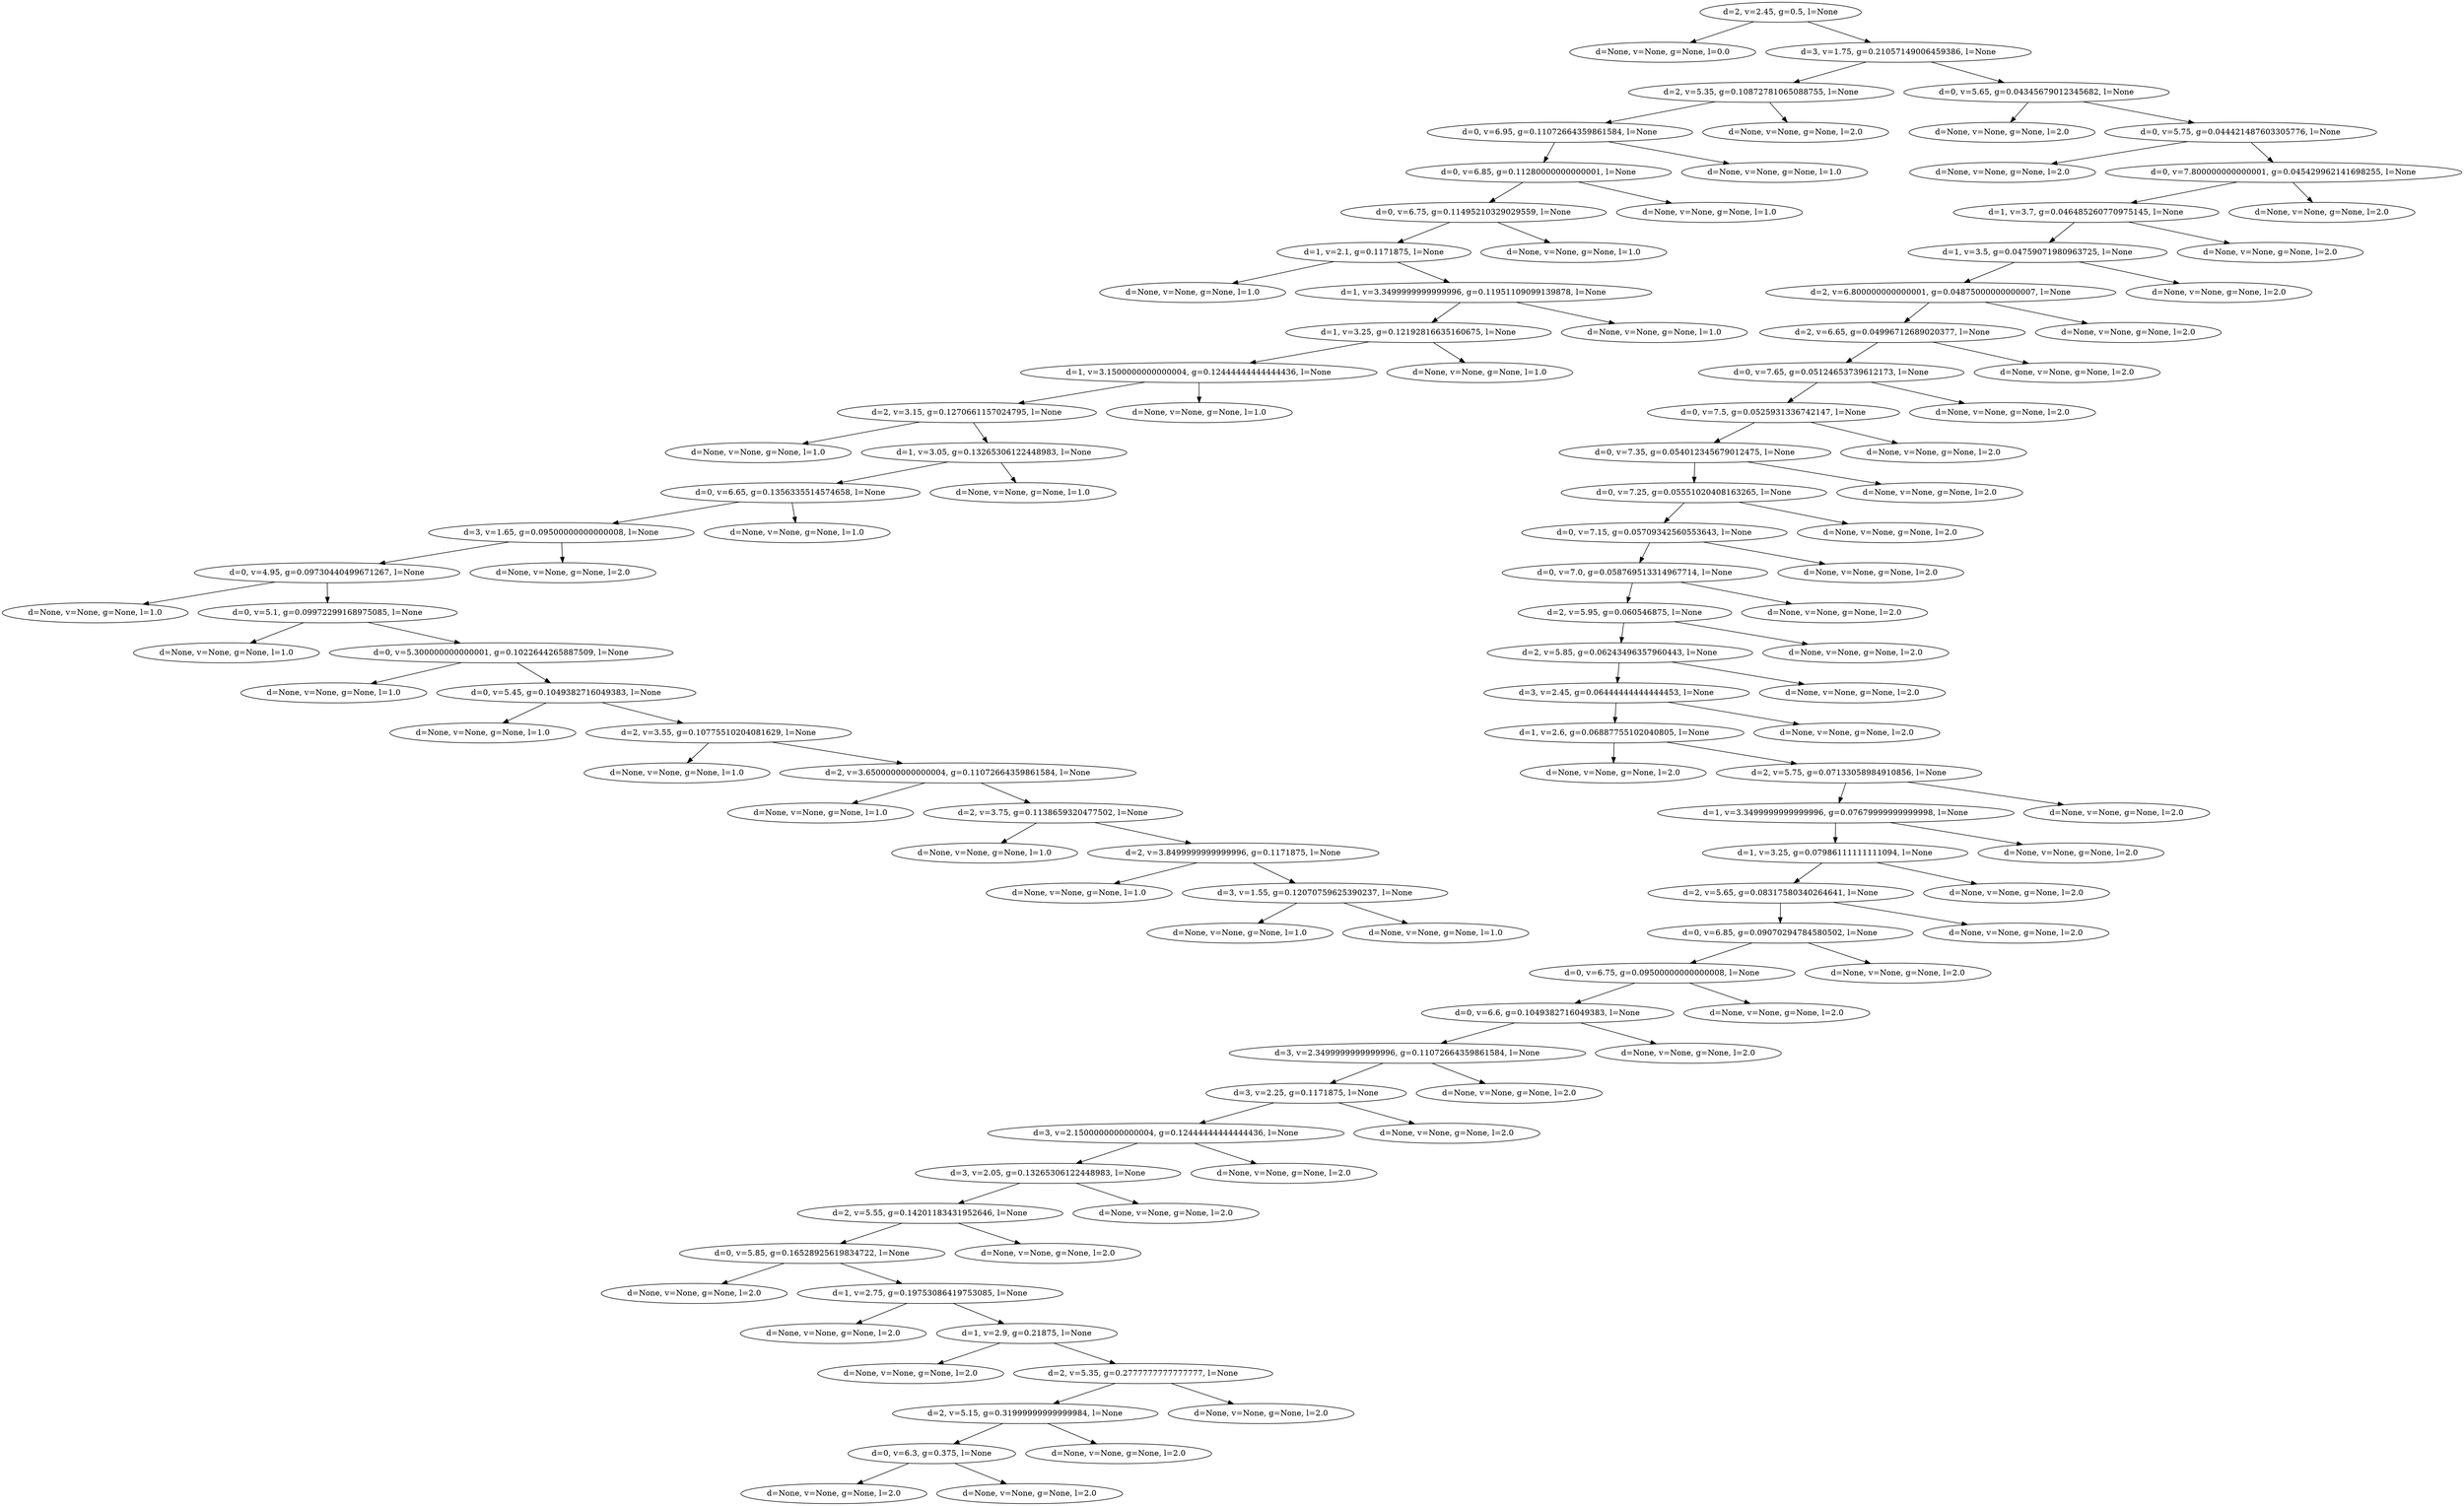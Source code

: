 digraph {4644476072 [label="d=2, v=2.45, g=0.5, l=None"]
4526933552 [label="d=None, v=None, g=None, l=0.0"]
"4644476072" -> "4526933552" 
4526933552 [label="d=None, v=None, g=None, l=0.0"]
4641816080 [label="d=3, v=1.75, g=0.21057149006459386, l=None"]
"4644476072" -> "4641816080" 
4641816080 [label="d=3, v=1.75, g=0.21057149006459386, l=None"]
4641812888 [label="d=2, v=5.35, g=0.10872781065088755, l=None"]
"4641816080" -> "4641812888" 
4641812888 [label="d=2, v=5.35, g=0.10872781065088755, l=None"]
4641813560 [label="d=0, v=6.95, g=0.11072664359861584, l=None"]
"4641812888" -> "4641813560" 
4641813560 [label="d=0, v=6.95, g=0.11072664359861584, l=None"]
4641812944 [label="d=0, v=6.85, g=0.11280000000000001, l=None"]
"4641813560" -> "4641812944" 
4641812944 [label="d=0, v=6.85, g=0.11280000000000001, l=None"]
4641814344 [label="d=0, v=6.75, g=0.11495210329029559, l=None"]
"4641812944" -> "4641814344" 
4641814344 [label="d=0, v=6.75, g=0.11495210329029559, l=None"]
4644560288 [label="d=1, v=2.1, g=0.1171875, l=None"]
"4641814344" -> "4644560288" 
4644560288 [label="d=1, v=2.1, g=0.1171875, l=None"]
4644560344 [label="d=None, v=None, g=None, l=1.0"]
"4644560288" -> "4644560344" 
4644560344 [label="d=None, v=None, g=None, l=1.0"]
4644560400 [label="d=1, v=3.3499999999999996, g=0.11951109099139878, l=None"]
"4644560288" -> "4644560400" 
4644560400 [label="d=1, v=3.3499999999999996, g=0.11951109099139878, l=None"]
4644560456 [label="d=1, v=3.25, g=0.12192816635160675, l=None"]
"4644560400" -> "4644560456" 
4644560456 [label="d=1, v=3.25, g=0.12192816635160675, l=None"]
4644560512 [label="d=1, v=3.1500000000000004, g=0.12444444444444436, l=None"]
"4644560456" -> "4644560512" 
4644560512 [label="d=1, v=3.1500000000000004, g=0.12444444444444436, l=None"]
4644560568 [label="d=2, v=3.15, g=0.1270661157024795, l=None"]
"4644560512" -> "4644560568" 
4644560568 [label="d=2, v=3.15, g=0.1270661157024795, l=None"]
4644560624 [label="d=None, v=None, g=None, l=1.0"]
"4644560568" -> "4644560624" 
4644560624 [label="d=None, v=None, g=None, l=1.0"]
4644560680 [label="d=1, v=3.05, g=0.13265306122448983, l=None"]
"4644560568" -> "4644560680" 
4644560680 [label="d=1, v=3.05, g=0.13265306122448983, l=None"]
4644560736 [label="d=0, v=6.65, g=0.1356335514574658, l=None"]
"4644560680" -> "4644560736" 
4644560736 [label="d=0, v=6.65, g=0.1356335514574658, l=None"]
4644560792 [label="d=3, v=1.65, g=0.09500000000000008, l=None"]
"4644560736" -> "4644560792" 
4644560792 [label="d=3, v=1.65, g=0.09500000000000008, l=None"]
4644560848 [label="d=0, v=4.95, g=0.09730440499671267, l=None"]
"4644560792" -> "4644560848" 
4644560848 [label="d=0, v=4.95, g=0.09730440499671267, l=None"]
4644589640 [label="d=None, v=None, g=None, l=1.0"]
"4644560848" -> "4644589640" 
4644589640 [label="d=None, v=None, g=None, l=1.0"]
4644589696 [label="d=0, v=5.1, g=0.09972299168975085, l=None"]
"4644560848" -> "4644589696" 
4644589696 [label="d=0, v=5.1, g=0.09972299168975085, l=None"]
4644589752 [label="d=None, v=None, g=None, l=1.0"]
"4644589696" -> "4644589752" 
4644589752 [label="d=None, v=None, g=None, l=1.0"]
4644589808 [label="d=0, v=5.300000000000001, g=0.1022644265887509, l=None"]
"4644589696" -> "4644589808" 
4644589808 [label="d=0, v=5.300000000000001, g=0.1022644265887509, l=None"]
4644589864 [label="d=None, v=None, g=None, l=1.0"]
"4644589808" -> "4644589864" 
4644589864 [label="d=None, v=None, g=None, l=1.0"]
4644589920 [label="d=0, v=5.45, g=0.1049382716049383, l=None"]
"4644589808" -> "4644589920" 
4644589920 [label="d=0, v=5.45, g=0.1049382716049383, l=None"]
4644589976 [label="d=None, v=None, g=None, l=1.0"]
"4644589920" -> "4644589976" 
4644589976 [label="d=None, v=None, g=None, l=1.0"]
4644590032 [label="d=2, v=3.55, g=0.10775510204081629, l=None"]
"4644589920" -> "4644590032" 
4644590032 [label="d=2, v=3.55, g=0.10775510204081629, l=None"]
4644590088 [label="d=None, v=None, g=None, l=1.0"]
"4644590032" -> "4644590088" 
4644590088 [label="d=None, v=None, g=None, l=1.0"]
4644590144 [label="d=2, v=3.6500000000000004, g=0.11072664359861584, l=None"]
"4644590032" -> "4644590144" 
4644590144 [label="d=2, v=3.6500000000000004, g=0.11072664359861584, l=None"]
4644590200 [label="d=None, v=None, g=None, l=1.0"]
"4644590144" -> "4644590200" 
4644590200 [label="d=None, v=None, g=None, l=1.0"]
4644590256 [label="d=2, v=3.75, g=0.1138659320477502, l=None"]
"4644590144" -> "4644590256" 
4644590256 [label="d=2, v=3.75, g=0.1138659320477502, l=None"]
4644590312 [label="d=None, v=None, g=None, l=1.0"]
"4644590256" -> "4644590312" 
4644590312 [label="d=None, v=None, g=None, l=1.0"]
4644590368 [label="d=2, v=3.8499999999999996, g=0.1171875, l=None"]
"4644590256" -> "4644590368" 
4644590368 [label="d=2, v=3.8499999999999996, g=0.1171875, l=None"]
4644590424 [label="d=None, v=None, g=None, l=1.0"]
"4644590368" -> "4644590424" 
4644590424 [label="d=None, v=None, g=None, l=1.0"]
4644590480 [label="d=3, v=1.55, g=0.12070759625390237, l=None"]
"4644590368" -> "4644590480" 
4644590480 [label="d=3, v=1.55, g=0.12070759625390237, l=None"]
4644590536 [label="d=None, v=None, g=None, l=1.0"]
"4644590480" -> "4644590536" 
4644590536 [label="d=None, v=None, g=None, l=1.0"]
4644590592 [label="d=None, v=None, g=None, l=1.0"]
"4644590480" -> "4644590592" 
4644590592 [label="d=None, v=None, g=None, l=1.0"]
4644590648 [label="d=None, v=None, g=None, l=2.0"]
"4644560792" -> "4644590648" 
4644590648 [label="d=None, v=None, g=None, l=2.0"]
4644590704 [label="d=None, v=None, g=None, l=1.0"]
"4644560736" -> "4644590704" 
4644590704 [label="d=None, v=None, g=None, l=1.0"]
4644590760 [label="d=None, v=None, g=None, l=1.0"]
"4644560680" -> "4644590760" 
4644590760 [label="d=None, v=None, g=None, l=1.0"]
4644590816 [label="d=None, v=None, g=None, l=1.0"]
"4644560512" -> "4644590816" 
4644590816 [label="d=None, v=None, g=None, l=1.0"]
4644590872 [label="d=None, v=None, g=None, l=1.0"]
"4644560456" -> "4644590872" 
4644590872 [label="d=None, v=None, g=None, l=1.0"]
4644590928 [label="d=None, v=None, g=None, l=1.0"]
"4644560400" -> "4644590928" 
4644590928 [label="d=None, v=None, g=None, l=1.0"]
4644590984 [label="d=None, v=None, g=None, l=1.0"]
"4641814344" -> "4644590984" 
4644590984 [label="d=None, v=None, g=None, l=1.0"]
4644591040 [label="d=None, v=None, g=None, l=1.0"]
"4641812944" -> "4644591040" 
4644591040 [label="d=None, v=None, g=None, l=1.0"]
4644591096 [label="d=None, v=None, g=None, l=1.0"]
"4641813560" -> "4644591096" 
4644591096 [label="d=None, v=None, g=None, l=1.0"]
4644591152 [label="d=None, v=None, g=None, l=2.0"]
"4641812888" -> "4644591152" 
4644591152 [label="d=None, v=None, g=None, l=2.0"]
4644591208 [label="d=0, v=5.65, g=0.04345679012345682, l=None"]
"4641816080" -> "4644591208" 
4644591208 [label="d=0, v=5.65, g=0.04345679012345682, l=None"]
4644591264 [label="d=None, v=None, g=None, l=2.0"]
"4644591208" -> "4644591264" 
4644591264 [label="d=None, v=None, g=None, l=2.0"]
4644591320 [label="d=0, v=5.75, g=0.044421487603305776, l=None"]
"4644591208" -> "4644591320" 
4644591320 [label="d=0, v=5.75, g=0.044421487603305776, l=None"]
4644591376 [label="d=None, v=None, g=None, l=2.0"]
"4644591320" -> "4644591376" 
4644591376 [label="d=None, v=None, g=None, l=2.0"]
4644591432 [label="d=0, v=7.800000000000001, g=0.045429962141698255, l=None"]
"4644591320" -> "4644591432" 
4644591432 [label="d=0, v=7.800000000000001, g=0.045429962141698255, l=None"]
4644591488 [label="d=1, v=3.7, g=0.046485260770975145, l=None"]
"4644591432" -> "4644591488" 
4644591488 [label="d=1, v=3.7, g=0.046485260770975145, l=None"]
4644591544 [label="d=1, v=3.5, g=0.04759071980963725, l=None"]
"4644591488" -> "4644591544" 
4644591544 [label="d=1, v=3.5, g=0.04759071980963725, l=None"]
4644591600 [label="d=2, v=6.800000000000001, g=0.04875000000000007, l=None"]
"4644591544" -> "4644591600" 
4644591600 [label="d=2, v=6.800000000000001, g=0.04875000000000007, l=None"]
4644591656 [label="d=2, v=6.65, g=0.04996712689020377, l=None"]
"4644591600" -> "4644591656" 
4644591656 [label="d=2, v=6.65, g=0.04996712689020377, l=None"]
4644591712 [label="d=0, v=7.65, g=0.05124653739612173, l=None"]
"4644591656" -> "4644591712" 
4644591712 [label="d=0, v=7.65, g=0.05124653739612173, l=None"]
4644591768 [label="d=0, v=7.5, g=0.0525931336742147, l=None"]
"4644591712" -> "4644591768" 
4644591768 [label="d=0, v=7.5, g=0.0525931336742147, l=None"]
4644591824 [label="d=0, v=7.35, g=0.054012345679012475, l=None"]
"4644591768" -> "4644591824" 
4644591824 [label="d=0, v=7.35, g=0.054012345679012475, l=None"]
4644591880 [label="d=0, v=7.25, g=0.05551020408163265, l=None"]
"4644591824" -> "4644591880" 
4644591880 [label="d=0, v=7.25, g=0.05551020408163265, l=None"]
4644591936 [label="d=0, v=7.15, g=0.05709342560553643, l=None"]
"4644591880" -> "4644591936" 
4644591936 [label="d=0, v=7.15, g=0.05709342560553643, l=None"]
4644591992 [label="d=0, v=7.0, g=0.058769513314967714, l=None"]
"4644591936" -> "4644591992" 
4644591992 [label="d=0, v=7.0, g=0.058769513314967714, l=None"]
4644592048 [label="d=2, v=5.95, g=0.060546875, l=None"]
"4644591992" -> "4644592048" 
4644592048 [label="d=2, v=5.95, g=0.060546875, l=None"]
4644592104 [label="d=2, v=5.85, g=0.06243496357960443, l=None"]
"4644592048" -> "4644592104" 
4644592104 [label="d=2, v=5.85, g=0.06243496357960443, l=None"]
4644592160 [label="d=3, v=2.45, g=0.06444444444444453, l=None"]
"4644592104" -> "4644592160" 
4644592160 [label="d=3, v=2.45, g=0.06444444444444453, l=None"]
4644592216 [label="d=1, v=2.6, g=0.06887755102040805, l=None"]
"4644592160" -> "4644592216" 
4644592216 [label="d=1, v=2.6, g=0.06887755102040805, l=None"]
4644592272 [label="d=None, v=None, g=None, l=2.0"]
"4644592216" -> "4644592272" 
4644592272 [label="d=None, v=None, g=None, l=2.0"]
4644592328 [label="d=2, v=5.75, g=0.07133058984910856, l=None"]
"4644592216" -> "4644592328" 
4644592328 [label="d=2, v=5.75, g=0.07133058984910856, l=None"]
4644592384 [label="d=1, v=3.3499999999999996, g=0.07679999999999998, l=None"]
"4644592328" -> "4644592384" 
4644592384 [label="d=1, v=3.3499999999999996, g=0.07679999999999998, l=None"]
4644592440 [label="d=1, v=3.25, g=0.07986111111111094, l=None"]
"4644592384" -> "4644592440" 
4644592440 [label="d=1, v=3.25, g=0.07986111111111094, l=None"]
4644592496 [label="d=2, v=5.65, g=0.08317580340264641, l=None"]
"4644592440" -> "4644592496" 
4644592496 [label="d=2, v=5.65, g=0.08317580340264641, l=None"]
4644592552 [label="d=0, v=6.85, g=0.09070294784580502, l=None"]
"4644592496" -> "4644592552" 
4644592552 [label="d=0, v=6.85, g=0.09070294784580502, l=None"]
4644592608 [label="d=0, v=6.75, g=0.09500000000000008, l=None"]
"4644592552" -> "4644592608" 
4644592608 [label="d=0, v=6.75, g=0.09500000000000008, l=None"]
4644592664 [label="d=0, v=6.6, g=0.1049382716049383, l=None"]
"4644592608" -> "4644592664" 
4644592664 [label="d=0, v=6.6, g=0.1049382716049383, l=None"]
4644592720 [label="d=3, v=2.3499999999999996, g=0.11072664359861584, l=None"]
"4644592664" -> "4644592720" 
4644592720 [label="d=3, v=2.3499999999999996, g=0.11072664359861584, l=None"]
4644592776 [label="d=3, v=2.25, g=0.1171875, l=None"]
"4644592720" -> "4644592776" 
4644592776 [label="d=3, v=2.25, g=0.1171875, l=None"]
4644592832 [label="d=3, v=2.1500000000000004, g=0.12444444444444436, l=None"]
"4644592776" -> "4644592832" 
4644592832 [label="d=3, v=2.1500000000000004, g=0.12444444444444436, l=None"]
4644592888 [label="d=3, v=2.05, g=0.13265306122448983, l=None"]
"4644592832" -> "4644592888" 
4644592888 [label="d=3, v=2.05, g=0.13265306122448983, l=None"]
4644592944 [label="d=2, v=5.55, g=0.14201183431952646, l=None"]
"4644592888" -> "4644592944" 
4644592944 [label="d=2, v=5.55, g=0.14201183431952646, l=None"]
4644593000 [label="d=0, v=5.85, g=0.16528925619834722, l=None"]
"4644592944" -> "4644593000" 
4644593000 [label="d=0, v=5.85, g=0.16528925619834722, l=None"]
4644593056 [label="d=None, v=None, g=None, l=2.0"]
"4644593000" -> "4644593056" 
4644593056 [label="d=None, v=None, g=None, l=2.0"]
4644593112 [label="d=1, v=2.75, g=0.19753086419753085, l=None"]
"4644593000" -> "4644593112" 
4644593112 [label="d=1, v=2.75, g=0.19753086419753085, l=None"]
4644593168 [label="d=None, v=None, g=None, l=2.0"]
"4644593112" -> "4644593168" 
4644593168 [label="d=None, v=None, g=None, l=2.0"]
4644593224 [label="d=1, v=2.9, g=0.21875, l=None"]
"4644593112" -> "4644593224" 
4644593224 [label="d=1, v=2.9, g=0.21875, l=None"]
4644593280 [label="d=None, v=None, g=None, l=2.0"]
"4644593224" -> "4644593280" 
4644593280 [label="d=None, v=None, g=None, l=2.0"]
4644593336 [label="d=2, v=5.35, g=0.2777777777777777, l=None"]
"4644593224" -> "4644593336" 
4644593336 [label="d=2, v=5.35, g=0.2777777777777777, l=None"]
4644593392 [label="d=2, v=5.15, g=0.31999999999999984, l=None"]
"4644593336" -> "4644593392" 
4644593392 [label="d=2, v=5.15, g=0.31999999999999984, l=None"]
4644593448 [label="d=0, v=6.3, g=0.375, l=None"]
"4644593392" -> "4644593448" 
4644593448 [label="d=0, v=6.3, g=0.375, l=None"]
4644593504 [label="d=None, v=None, g=None, l=2.0"]
"4644593448" -> "4644593504" 
4644593504 [label="d=None, v=None, g=None, l=2.0"]
4644593560 [label="d=None, v=None, g=None, l=2.0"]
"4644593448" -> "4644593560" 
4644593560 [label="d=None, v=None, g=None, l=2.0"]
4644593616 [label="d=None, v=None, g=None, l=2.0"]
"4644593392" -> "4644593616" 
4644593616 [label="d=None, v=None, g=None, l=2.0"]
4644610120 [label="d=None, v=None, g=None, l=2.0"]
"4644593336" -> "4644610120" 
4644610120 [label="d=None, v=None, g=None, l=2.0"]
4644610176 [label="d=None, v=None, g=None, l=2.0"]
"4644592944" -> "4644610176" 
4644610176 [label="d=None, v=None, g=None, l=2.0"]
4644610232 [label="d=None, v=None, g=None, l=2.0"]
"4644592888" -> "4644610232" 
4644610232 [label="d=None, v=None, g=None, l=2.0"]
4644610288 [label="d=None, v=None, g=None, l=2.0"]
"4644592832" -> "4644610288" 
4644610288 [label="d=None, v=None, g=None, l=2.0"]
4644610344 [label="d=None, v=None, g=None, l=2.0"]
"4644592776" -> "4644610344" 
4644610344 [label="d=None, v=None, g=None, l=2.0"]
4644610400 [label="d=None, v=None, g=None, l=2.0"]
"4644592720" -> "4644610400" 
4644610400 [label="d=None, v=None, g=None, l=2.0"]
4644610456 [label="d=None, v=None, g=None, l=2.0"]
"4644592664" -> "4644610456" 
4644610456 [label="d=None, v=None, g=None, l=2.0"]
4644610512 [label="d=None, v=None, g=None, l=2.0"]
"4644592608" -> "4644610512" 
4644610512 [label="d=None, v=None, g=None, l=2.0"]
4644610568 [label="d=None, v=None, g=None, l=2.0"]
"4644592552" -> "4644610568" 
4644610568 [label="d=None, v=None, g=None, l=2.0"]
4644610624 [label="d=None, v=None, g=None, l=2.0"]
"4644592496" -> "4644610624" 
4644610624 [label="d=None, v=None, g=None, l=2.0"]
4644610680 [label="d=None, v=None, g=None, l=2.0"]
"4644592440" -> "4644610680" 
4644610680 [label="d=None, v=None, g=None, l=2.0"]
4644610736 [label="d=None, v=None, g=None, l=2.0"]
"4644592384" -> "4644610736" 
4644610736 [label="d=None, v=None, g=None, l=2.0"]
4644610792 [label="d=None, v=None, g=None, l=2.0"]
"4644592328" -> "4644610792" 
4644610792 [label="d=None, v=None, g=None, l=2.0"]
4644610848 [label="d=None, v=None, g=None, l=2.0"]
"4644592160" -> "4644610848" 
4644610848 [label="d=None, v=None, g=None, l=2.0"]
4644610904 [label="d=None, v=None, g=None, l=2.0"]
"4644592104" -> "4644610904" 
4644610904 [label="d=None, v=None, g=None, l=2.0"]
4644610960 [label="d=None, v=None, g=None, l=2.0"]
"4644592048" -> "4644610960" 
4644610960 [label="d=None, v=None, g=None, l=2.0"]
4644611016 [label="d=None, v=None, g=None, l=2.0"]
"4644591992" -> "4644611016" 
4644611016 [label="d=None, v=None, g=None, l=2.0"]
4644611072 [label="d=None, v=None, g=None, l=2.0"]
"4644591936" -> "4644611072" 
4644611072 [label="d=None, v=None, g=None, l=2.0"]
4644611128 [label="d=None, v=None, g=None, l=2.0"]
"4644591880" -> "4644611128" 
4644611128 [label="d=None, v=None, g=None, l=2.0"]
4644611184 [label="d=None, v=None, g=None, l=2.0"]
"4644591824" -> "4644611184" 
4644611184 [label="d=None, v=None, g=None, l=2.0"]
4644611240 [label="d=None, v=None, g=None, l=2.0"]
"4644591768" -> "4644611240" 
4644611240 [label="d=None, v=None, g=None, l=2.0"]
4644611296 [label="d=None, v=None, g=None, l=2.0"]
"4644591712" -> "4644611296" 
4644611296 [label="d=None, v=None, g=None, l=2.0"]
4644611352 [label="d=None, v=None, g=None, l=2.0"]
"4644591656" -> "4644611352" 
4644611352 [label="d=None, v=None, g=None, l=2.0"]
4644611408 [label="d=None, v=None, g=None, l=2.0"]
"4644591600" -> "4644611408" 
4644611408 [label="d=None, v=None, g=None, l=2.0"]
4644611464 [label="d=None, v=None, g=None, l=2.0"]
"4644591544" -> "4644611464" 
4644611464 [label="d=None, v=None, g=None, l=2.0"]
4644611520 [label="d=None, v=None, g=None, l=2.0"]
"4644591488" -> "4644611520" 
4644611520 [label="d=None, v=None, g=None, l=2.0"]
4644611576 [label="d=None, v=None, g=None, l=2.0"]
"4644591432" -> "4644611576" 
4644611576 [label="d=None, v=None, g=None, l=2.0"]
}